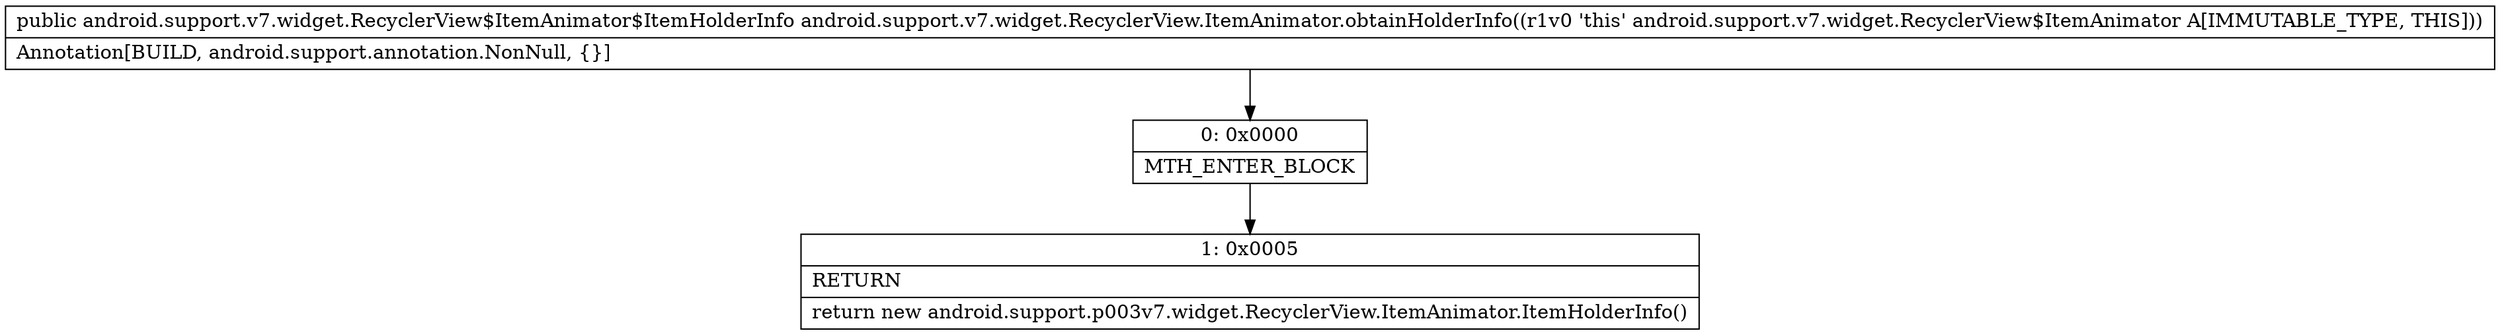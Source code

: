 digraph "CFG forandroid.support.v7.widget.RecyclerView.ItemAnimator.obtainHolderInfo()Landroid\/support\/v7\/widget\/RecyclerView$ItemAnimator$ItemHolderInfo;" {
Node_0 [shape=record,label="{0\:\ 0x0000|MTH_ENTER_BLOCK\l}"];
Node_1 [shape=record,label="{1\:\ 0x0005|RETURN\l|return new android.support.p003v7.widget.RecyclerView.ItemAnimator.ItemHolderInfo()\l}"];
MethodNode[shape=record,label="{public android.support.v7.widget.RecyclerView$ItemAnimator$ItemHolderInfo android.support.v7.widget.RecyclerView.ItemAnimator.obtainHolderInfo((r1v0 'this' android.support.v7.widget.RecyclerView$ItemAnimator A[IMMUTABLE_TYPE, THIS]))  | Annotation[BUILD, android.support.annotation.NonNull, \{\}]\l}"];
MethodNode -> Node_0;
Node_0 -> Node_1;
}

